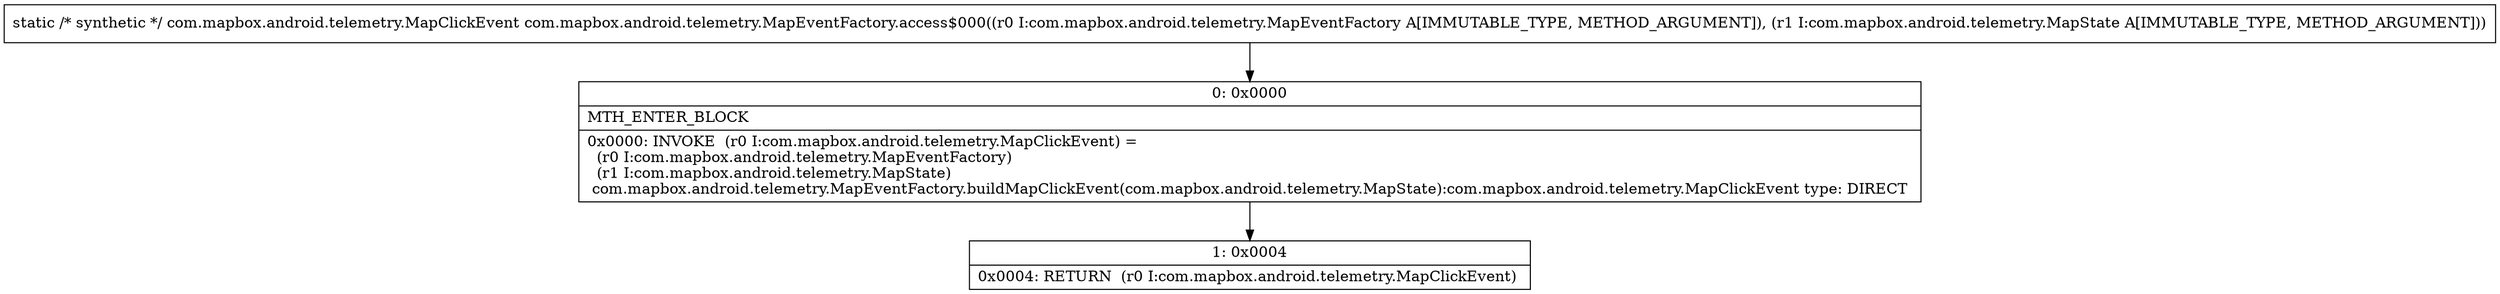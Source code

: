digraph "CFG forcom.mapbox.android.telemetry.MapEventFactory.access$000(Lcom\/mapbox\/android\/telemetry\/MapEventFactory;Lcom\/mapbox\/android\/telemetry\/MapState;)Lcom\/mapbox\/android\/telemetry\/MapClickEvent;" {
Node_0 [shape=record,label="{0\:\ 0x0000|MTH_ENTER_BLOCK\l|0x0000: INVOKE  (r0 I:com.mapbox.android.telemetry.MapClickEvent) = \l  (r0 I:com.mapbox.android.telemetry.MapEventFactory)\l  (r1 I:com.mapbox.android.telemetry.MapState)\l com.mapbox.android.telemetry.MapEventFactory.buildMapClickEvent(com.mapbox.android.telemetry.MapState):com.mapbox.android.telemetry.MapClickEvent type: DIRECT \l}"];
Node_1 [shape=record,label="{1\:\ 0x0004|0x0004: RETURN  (r0 I:com.mapbox.android.telemetry.MapClickEvent) \l}"];
MethodNode[shape=record,label="{static \/* synthetic *\/ com.mapbox.android.telemetry.MapClickEvent com.mapbox.android.telemetry.MapEventFactory.access$000((r0 I:com.mapbox.android.telemetry.MapEventFactory A[IMMUTABLE_TYPE, METHOD_ARGUMENT]), (r1 I:com.mapbox.android.telemetry.MapState A[IMMUTABLE_TYPE, METHOD_ARGUMENT])) }"];
MethodNode -> Node_0;
Node_0 -> Node_1;
}

